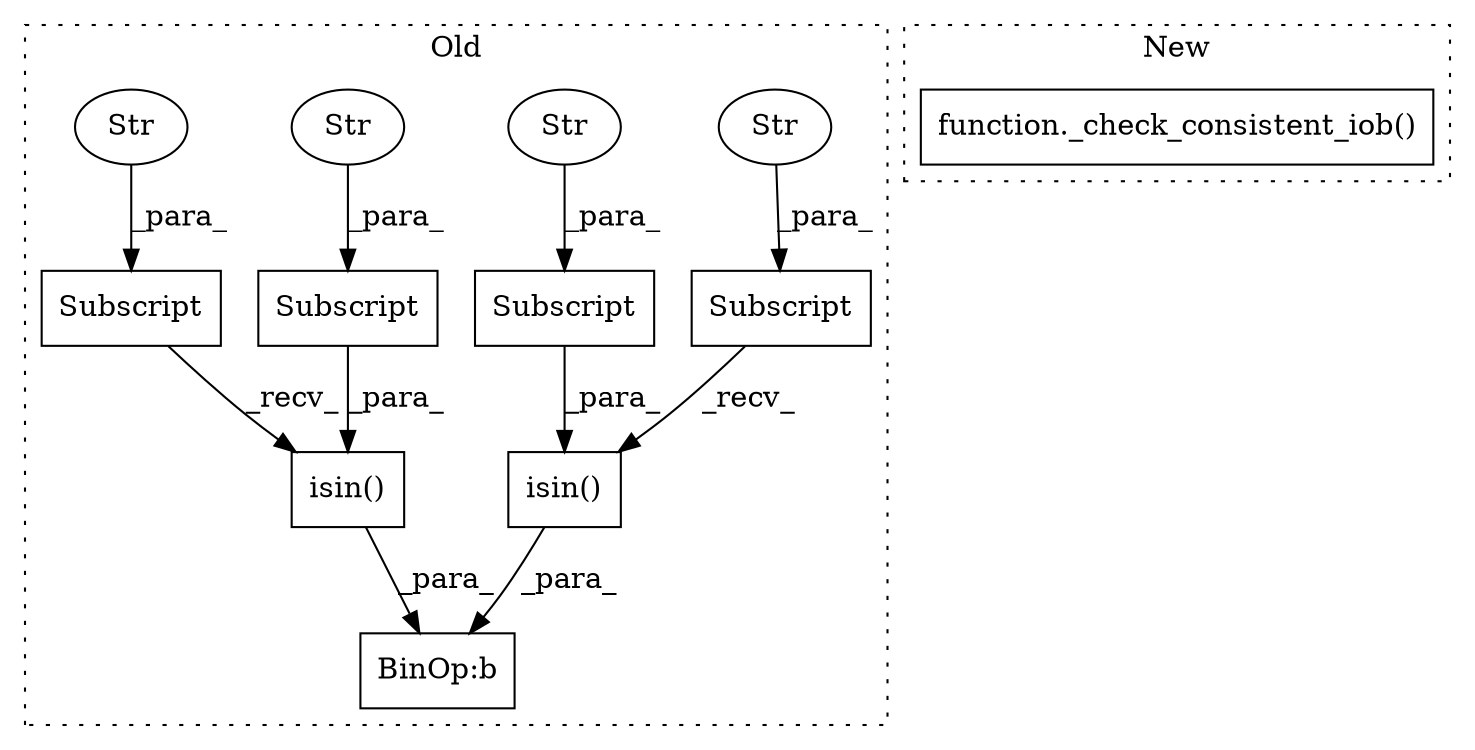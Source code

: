 digraph G {
subgraph cluster0 {
1 [label="Subscript" a="63" s="16484,0" l="16,0" shape="box"];
3 [label="isin()" a="75" s="16484,16522" l="22,1" shape="box"];
4 [label="Str" a="66" s="16494" l="5" shape="ellipse"];
5 [label="BinOp:b" a="82" s="16463" l="19" shape="box"];
6 [label="Subscript" a="63" s="16506,0" l="16,0" shape="box"];
7 [label="Str" a="66" s="16516" l="5" shape="ellipse"];
8 [label="isin()" a="75" s="16419,16461" l="24,1" shape="box"];
9 [label="Subscript" a="63" s="16443,0" l="18,0" shape="box"];
10 [label="Str" a="66" s="16453" l="7" shape="ellipse"];
11 [label="Subscript" a="63" s="16419,0" l="18,0" shape="box"];
12 [label="Str" a="66" s="16429" l="7" shape="ellipse"];
label = "Old";
style="dotted";
}
subgraph cluster1 {
2 [label="function._check_consistent_iob()" a="75" s="18286,18326" l="22,1" shape="box"];
label = "New";
style="dotted";
}
1 -> 3 [label="_recv_"];
3 -> 5 [label="_para_"];
4 -> 1 [label="_para_"];
6 -> 3 [label="_para_"];
7 -> 6 [label="_para_"];
8 -> 5 [label="_para_"];
9 -> 8 [label="_para_"];
10 -> 9 [label="_para_"];
11 -> 8 [label="_recv_"];
12 -> 11 [label="_para_"];
}